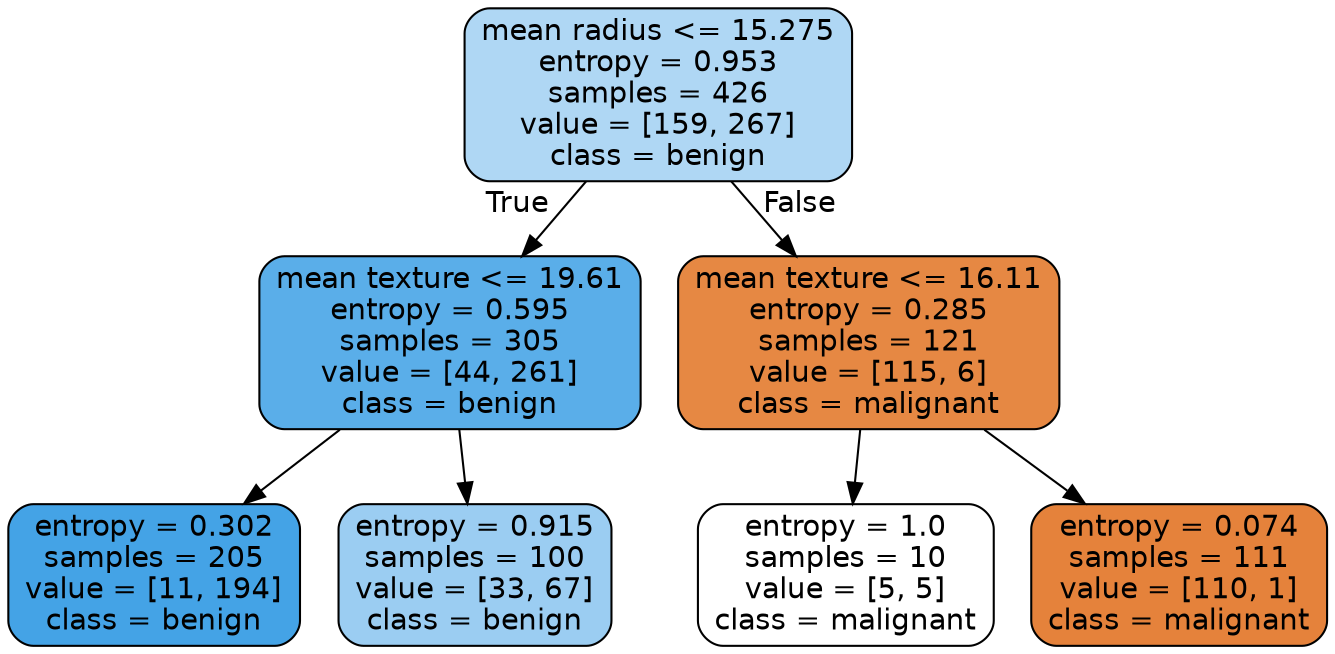 digraph Tree {
node [shape=box, style="filled, rounded", color="black", fontname="helvetica"] ;
edge [fontname="helvetica"] ;
0 [label="mean radius <= 15.275\nentropy = 0.953\nsamples = 426\nvalue = [159, 267]\nclass = benign", fillcolor="#afd7f4"] ;
1 [label="mean texture <= 19.61\nentropy = 0.595\nsamples = 305\nvalue = [44, 261]\nclass = benign", fillcolor="#5aaee9"] ;
0 -> 1 [labeldistance=2.5, labelangle=45, headlabel="True"] ;
2 [label="entropy = 0.302\nsamples = 205\nvalue = [11, 194]\nclass = benign", fillcolor="#44a3e6"] ;
1 -> 2 ;
3 [label="entropy = 0.915\nsamples = 100\nvalue = [33, 67]\nclass = benign", fillcolor="#9bcdf2"] ;
1 -> 3 ;
4 [label="mean texture <= 16.11\nentropy = 0.285\nsamples = 121\nvalue = [115, 6]\nclass = malignant", fillcolor="#e68843"] ;
0 -> 4 [labeldistance=2.5, labelangle=-45, headlabel="False"] ;
5 [label="entropy = 1.0\nsamples = 10\nvalue = [5, 5]\nclass = malignant", fillcolor="#ffffff"] ;
4 -> 5 ;
6 [label="entropy = 0.074\nsamples = 111\nvalue = [110, 1]\nclass = malignant", fillcolor="#e5823b"] ;
4 -> 6 ;
}
